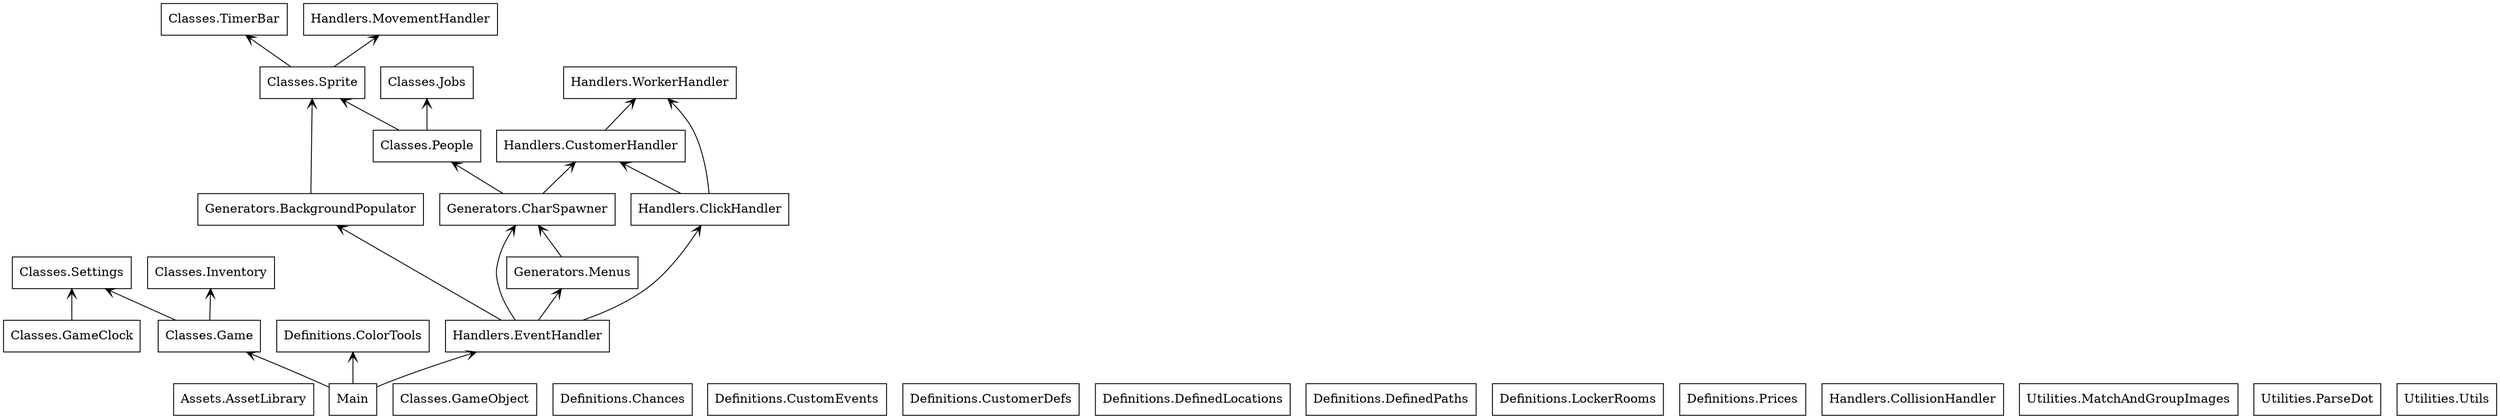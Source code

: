 digraph "packages" {
rankdir=BT
charset="utf-8"
"Assets.AssetLibrary" [color="black", label=<Assets.AssetLibrary>, shape="box", style="solid"];
"Classes.Game" [color="black", label=<Classes.Game>, shape="box", style="solid"];
"Classes.GameClock" [color="black", label=<Classes.GameClock>, shape="box", style="solid"];
"Classes.GameObject" [color="black", label=<Classes.GameObject>, shape="box", style="solid"];
"Classes.Inventory" [color="black", label=<Classes.Inventory>, shape="box", style="solid"];
"Classes.Jobs" [color="black", label=<Classes.Jobs>, shape="box", style="solid"];
"Classes.People" [color="black", label=<Classes.People>, shape="box", style="solid"];
"Classes.Settings" [color="black", label=<Classes.Settings>, shape="box", style="solid"];
"Classes.Sprite" [color="black", label=<Classes.Sprite>, shape="box", style="solid"];
"Classes.TimerBar" [color="black", label=<Classes.TimerBar>, shape="box", style="solid"];
"Definitions.Chances" [color="black", label=<Definitions.Chances>, shape="box", style="solid"];
"Definitions.ColorTools" [color="black", label=<Definitions.ColorTools>, shape="box", style="solid"];
"Definitions.CustomEvents" [color="black", label=<Definitions.CustomEvents>, shape="box", style="solid"];
"Definitions.CustomerDefs" [color="black", label=<Definitions.CustomerDefs>, shape="box", style="solid"];
"Definitions.DefinedLocations" [color="black", label=<Definitions.DefinedLocations>, shape="box", style="solid"];
"Definitions.DefinedPaths" [color="black", label=<Definitions.DefinedPaths>, shape="box", style="solid"];
"Definitions.LockerRooms" [color="black", label=<Definitions.LockerRooms>, shape="box", style="solid"];
"Definitions.Prices" [color="black", label=<Definitions.Prices>, shape="box", style="solid"];
"Generators.BackgroundPopulator" [color="black", label=<Generators.BackgroundPopulator>, shape="box", style="solid"];
"Generators.CharSpawner" [color="black", label=<Generators.CharSpawner>, shape="box", style="solid"];
"Generators.Menus" [color="black", label=<Generators.Menus>, shape="box", style="solid"];
"Handlers.ClickHandler" [color="black", label=<Handlers.ClickHandler>, shape="box", style="solid"];
"Handlers.CollisionHandler" [color="black", label=<Handlers.CollisionHandler>, shape="box", style="solid"];
"Handlers.CustomerHandler" [color="black", label=<Handlers.CustomerHandler>, shape="box", style="solid"];
"Handlers.EventHandler" [color="black", label=<Handlers.EventHandler>, shape="box", style="solid"];
"Handlers.MovementHandler" [color="black", label=<Handlers.MovementHandler>, shape="box", style="solid"];
"Handlers.WorkerHandler" [color="black", label=<Handlers.WorkerHandler>, shape="box", style="solid"];
"Main" [color="black", label=<Main>, shape="box", style="solid"];
"Utilities.MatchAndGroupImages" [color="black", label=<Utilities.MatchAndGroupImages>, shape="box", style="solid"];
"Utilities.ParseDot" [color="black", label=<Utilities.ParseDot>, shape="box", style="solid"];
"Utilities.Utils" [color="black", label=<Utilities.Utils>, shape="box", style="solid"];
"Classes.Game" -> "Classes.Inventory" [arrowhead="open", arrowtail="none"];
"Classes.Game" -> "Classes.Settings" [arrowhead="open", arrowtail="none"];
"Classes.GameClock" -> "Classes.Settings" [arrowhead="open", arrowtail="none"];
"Classes.People" -> "Classes.Jobs" [arrowhead="open", arrowtail="none"];
"Classes.People" -> "Classes.Sprite" [arrowhead="open", arrowtail="none"];
"Classes.Sprite" -> "Classes.TimerBar" [arrowhead="open", arrowtail="none"];
"Classes.Sprite" -> "Handlers.MovementHandler" [arrowhead="open", arrowtail="none"];
"Generators.BackgroundPopulator" -> "Classes.Sprite" [arrowhead="open", arrowtail="none"];
"Generators.CharSpawner" -> "Classes.People" [arrowhead="open", arrowtail="none"];
"Generators.CharSpawner" -> "Handlers.CustomerHandler" [arrowhead="open", arrowtail="none"];
"Generators.Menus" -> "Generators.CharSpawner" [arrowhead="open", arrowtail="none"];
"Handlers.ClickHandler" -> "Handlers.CustomerHandler" [arrowhead="open", arrowtail="none"];
"Handlers.ClickHandler" -> "Handlers.WorkerHandler" [arrowhead="open", arrowtail="none"];
"Handlers.CustomerHandler" -> "Handlers.WorkerHandler" [arrowhead="open", arrowtail="none"];
"Handlers.EventHandler" -> "Generators.BackgroundPopulator" [arrowhead="open", arrowtail="none"];
"Handlers.EventHandler" -> "Generators.CharSpawner" [arrowhead="open", arrowtail="none"];
"Handlers.EventHandler" -> "Generators.Menus" [arrowhead="open", arrowtail="none"];
"Handlers.EventHandler" -> "Handlers.ClickHandler" [arrowhead="open", arrowtail="none"];
"Main" -> "Classes.Game" [arrowhead="open", arrowtail="none"];
"Main" -> "Definitions.ColorTools" [arrowhead="open", arrowtail="none"];
"Main" -> "Handlers.EventHandler" [arrowhead="open", arrowtail="none"];
}
